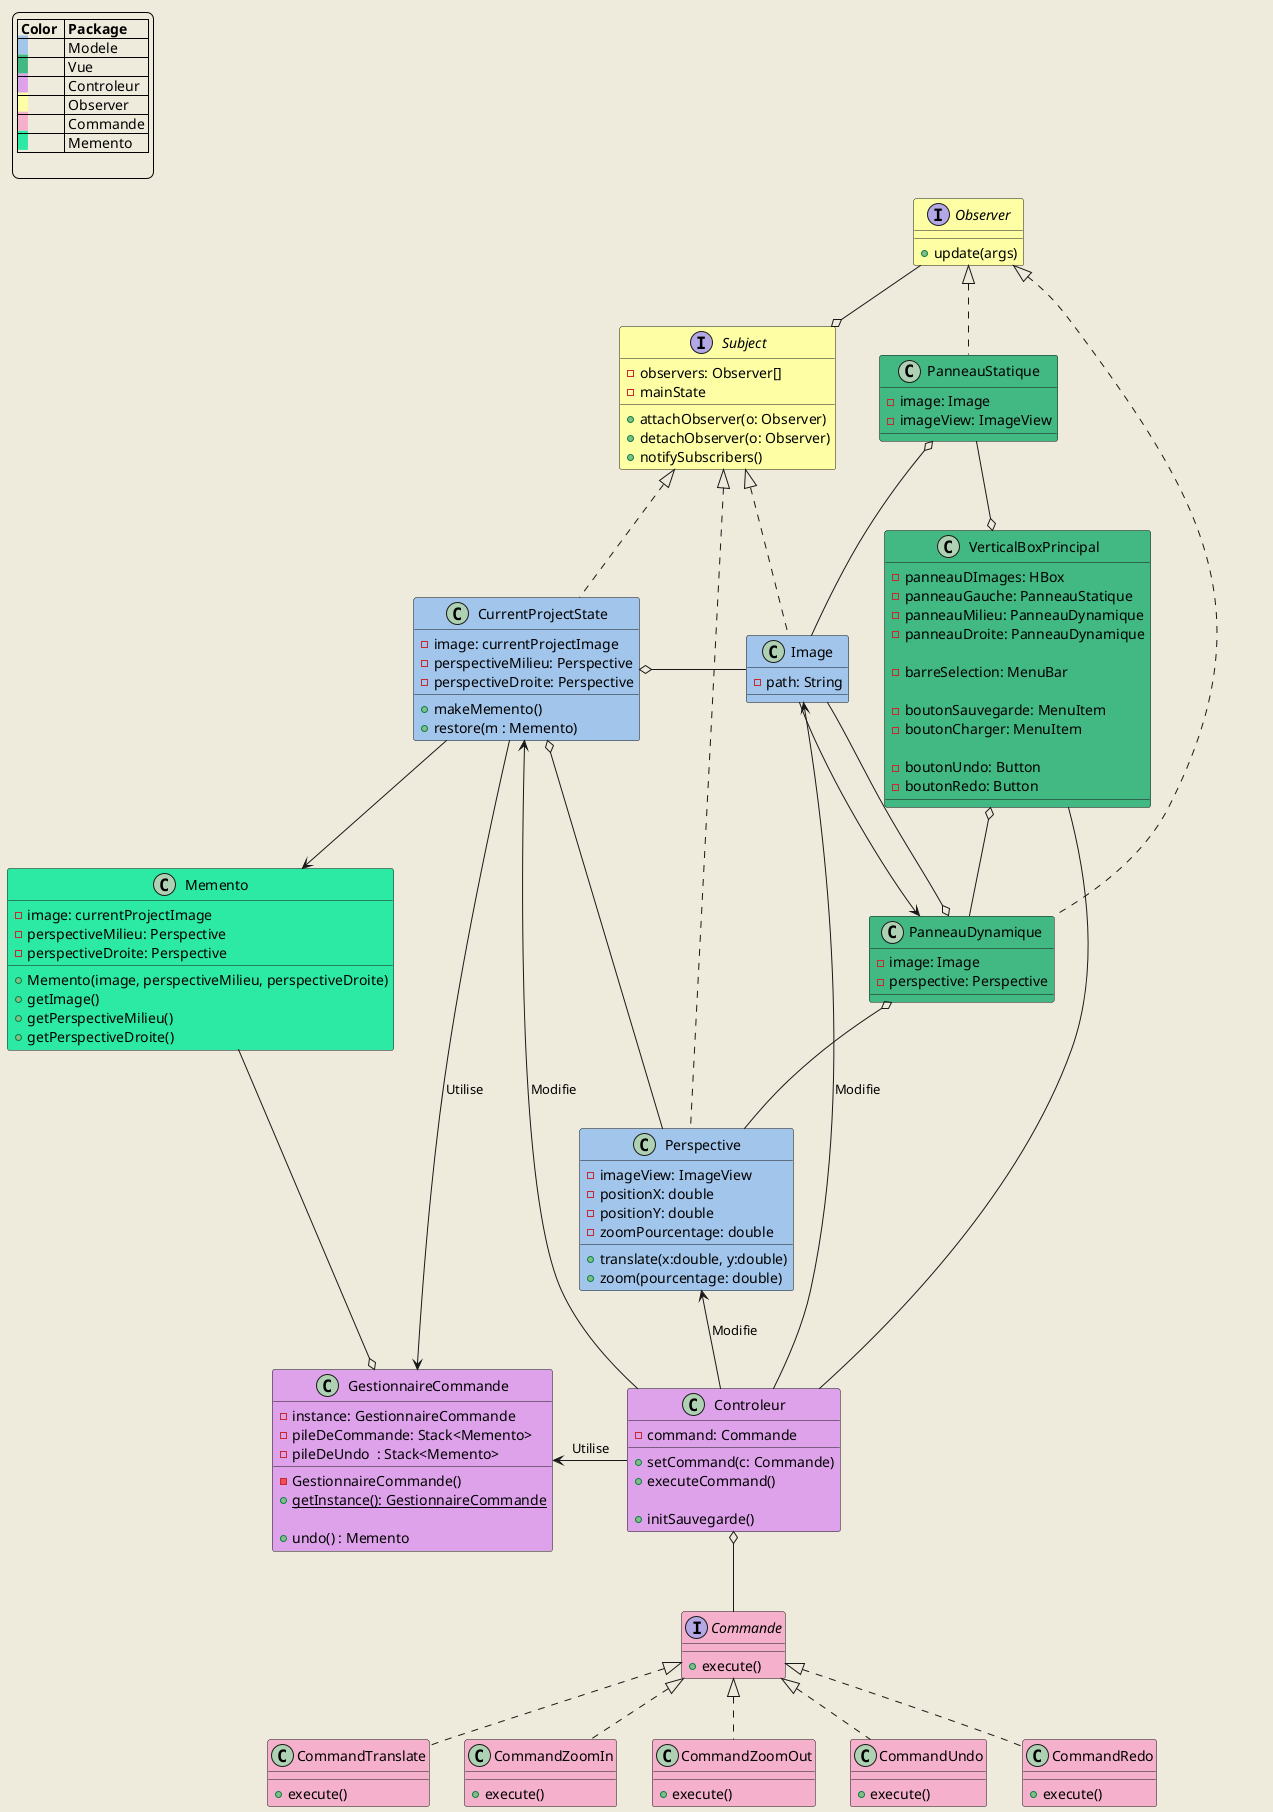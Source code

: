 @startuml


skinparam backgroundColor #EEEBDC

legend top left
 |= Color  |= Package |
 |<back:#a2c5eb>   </back>| Modele |
 |<back:#42b883>   </back>| Vue |
 |<back:#dea2eb>   </back>| Controleur |
 |<back:#FEFFA5>   </back>| Observer |
 |<back:#F5B0CB>   </back>| Commande |
 |<back:#2CEAA3>   </back>| Memento |

 endlegend




    '----------OBSERVER--------------'
    interface Observer #FEFFA5{
        +update(args)
    }

    interface Subject #FEFFA5{
        -observers: Observer[]
        -mainState

        +attachObserver(o: Observer)
        +detachObserver(o: Observer)
        +notifySubscribers()

    }
    '-----------OBSERVER--------------'



    '-----------COMMAND--------------'
    interface Commande #F5B0CB {
        +execute()
    }

    class CommandTranslate #F5B0CB implements Commande{
        +execute()
   
    }

    class CommandZoomIn #F5B0CB implements Commande{
        +execute()
   
    }

    class CommandZoomOut #F5B0CB implements Commande{
        +execute()
   
    }

    class CommandUndo #F5B0CB implements Commande{
        +execute()
    }
    class CommandRedo #F5B0CB implements Commande{
        +execute()
    }


    '-----------COMMAND--------------'


    '-----------SINGLETON--------------'


    class GestionnaireCommande #dea2eb{
        -instance: GestionnaireCommande
        -pileDeCommande: Stack<Memento>
        -pileDeUndo  : Stack<Memento>


        -GestionnaireCommande()
        + {static} getInstance(): GestionnaireCommande

        +undo() : Memento

    }
    '-----------SINGLETON--------------'

    '-----------MEMENTO--------------'

    'Originator = CurrentProjectState'
    'Caretaker = GestionnaireDeCommande'


    class Memento #2CEAA3{

        '{static}+PERSPECTIVE_CENTRE
        '{static}+PERSPECTIVE_DROITE

        -image: currentProjectImage
        -perspectiveMilieu: Perspective
        -perspectiveDroite: Perspective

        'Constructeur'
        +Memento(image, perspectiveMilieu, perspectiveDroite)
        'Getters du memento'
        +getImage()
        +getPerspectiveMilieu()
        +getPerspectiveDroite()
    }


    '-----------MEMENTO--------------'



    class CurrentProjectState #a2c5eb implements Subject {

        -image: currentProjectImage
        -perspectiveMilieu: Perspective
        -perspectiveDroite: Perspective

        +makeMemento()
        +restore(m : Memento)
        'restore() vas appeler undo() Gestionnaire Commande
    }


    class Perspective #a2c5eb implements Subject{

        -imageView: ImageView
        -positionX: double
        -positionY: double
        -zoomPourcentage: double


        +translate(x:double, y:double)
        +zoom(pourcentage: double)

    }

    class Image #a2c5eb implements Subject{

        -path: String
    }

    class Controleur #dea2eb{

        -command: Commande
        +setCommand(c: Commande)
        +executeCommand()

        +initSauvegarde()
    }


    class VerticalBoxPrincipal #42b883 {

        -panneauDImages: HBox
        -panneauGauche: PanneauStatique
        -panneauMilieu: PanneauDynamique
        -panneauDroite: PanneauDynamique

        -barreSelection: MenuBar

        -boutonSauvegarde: MenuItem
        -boutonCharger: MenuItem

        -boutonUndo: Button
        -boutonRedo: Button

    }


    class PanneauStatique #42b883 implements Observer{

        -image: Image
        -imageView: ImageView
    }

    class PanneauDynamique #42b883 implements Observer{

        -image: Image
        -perspective: Perspective




    }



   Observer -o Subject
   Controleur -l-> GestionnaireCommande : Utilise
   CurrentProjectState <-- Controleur : Modifie
   Perspective <-- Controleur : Modifie
   Image <- Controleur : Modifie
   Controleur o-- Commande

   VerticalBoxPrincipal o-- PanneauDynamique
   VerticalBoxPrincipal o-up- PanneauStatique

   CurrentProjectState o- Perspective
   CurrentProjectState o- Image

   VerticalBoxPrincipal -- Controleur

   Memento ---o GestionnaireCommande
   CurrentProjectState --> Memento


   PanneauDynamique o-- Image
   Image --> PanneauDynamique

   PanneauDynamique o-- Perspective

   PanneauStatique o- Image

   CurrentProjectState --> GestionnaireCommande : Utilise
   







@enduml

Command = Invoker
Perspective = Panel

Chaque panneau va chercher du modele 
les informations de sa perspective respective

L'image implémente Subject car durant lexecution
lutilisateur doit pouvoir changer l'image quand qu'il veut

Perspective implémente Subject pour actualiser le tout lors 
des Commandes 